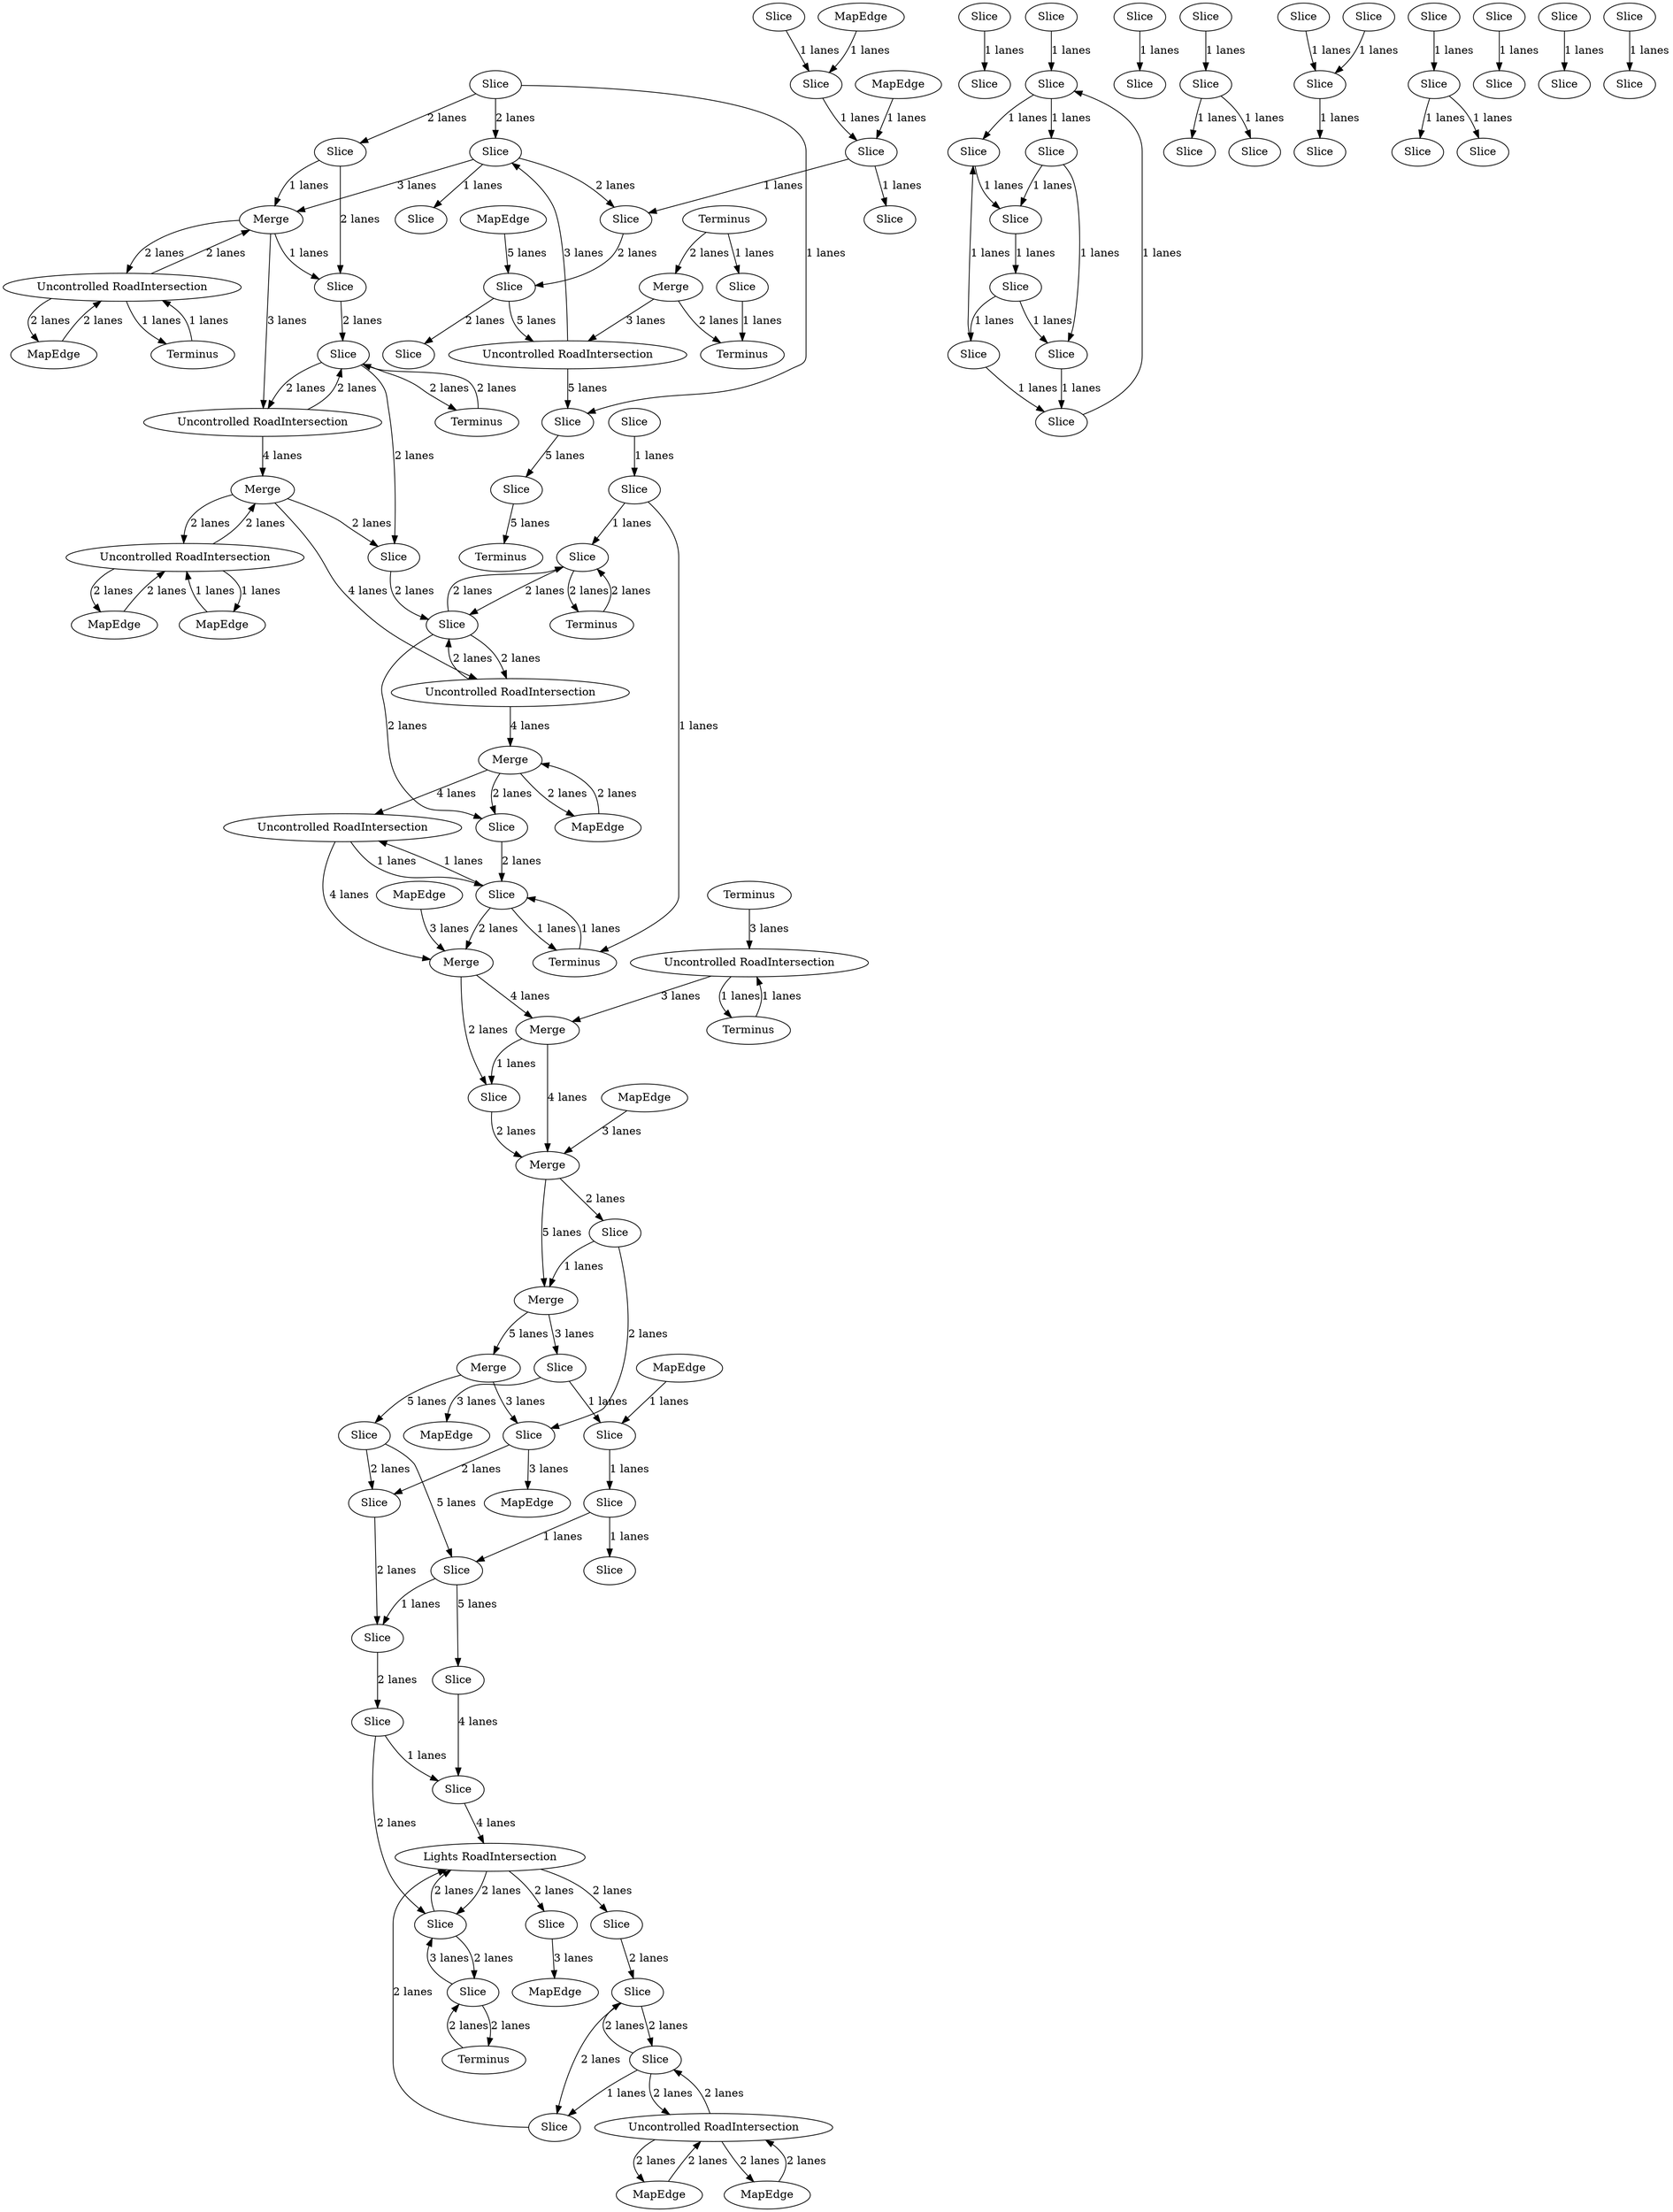 digraph {
    0 [ label = "MapEdge" ]
    1 [ label = "Uncontrolled RoadIntersection" ]
    2 [ label = "Slice" ]
    3 [ label = "Slice" ]
    4 [ label = "Slice" ]
    5 [ label = "Slice" ]
    6 [ label = "Slice" ]
    7 [ label = "Slice" ]
    8 [ label = "Slice" ]
    9 [ label = "Slice" ]
    10 [ label = "Slice" ]
    11 [ label = "Slice" ]
    12 [ label = "Slice" ]
    13 [ label = "Slice" ]
    14 [ label = "Slice" ]
    15 [ label = "MapEdge" ]
    16 [ label = "Slice" ]
    17 [ label = "Slice" ]
    18 [ label = "Slice" ]
    19 [ label = "Lights RoadIntersection" ]
    20 [ label = "Slice" ]
    21 [ label = "Slice" ]
    22 [ label = "Slice" ]
    23 [ label = "Slice" ]
    24 [ label = "Slice" ]
    25 [ label = "Slice" ]
    26 [ label = "Slice" ]
    27 [ label = "Slice" ]
    28 [ label = "Slice" ]
    29 [ label = "Slice" ]
    30 [ label = "Slice" ]
    31 [ label = "Slice" ]
    32 [ label = "Slice" ]
    33 [ label = "Slice" ]
    34 [ label = "Slice" ]
    35 [ label = "Slice" ]
    36 [ label = "Slice" ]
    37 [ label = "Slice" ]
    38 [ label = "Slice" ]
    39 [ label = "Slice" ]
    40 [ label = "Slice" ]
    41 [ label = "Slice" ]
    42 [ label = "Slice" ]
    43 [ label = "Slice" ]
    44 [ label = "Terminus" ]
    45 [ label = "Slice" ]
    46 [ label = "Slice" ]
    47 [ label = "Merge" ]
    48 [ label = "Slice" ]
    49 [ label = "Slice" ]
    50 [ label = "MapEdge" ]
    51 [ label = "Merge" ]
    52 [ label = "Slice" ]
    53 [ label = "Merge" ]
    54 [ label = "Terminus" ]
    55 [ label = "Uncontrolled RoadIntersection" ]
    56 [ label = "Merge" ]
    57 [ label = "Slice" ]
    58 [ label = "MapEdge" ]
    59 [ label = "Merge" ]
    60 [ label = "Slice" ]
    61 [ label = "Slice" ]
    62 [ label = "Terminus" ]
    63 [ label = "Uncontrolled RoadIntersection" ]
    64 [ label = "Slice" ]
    65 [ label = "Merge" ]
    66 [ label = "Slice" ]
    67 [ label = "Slice" ]
    68 [ label = "Slice" ]
    69 [ label = "Terminus" ]
    70 [ label = "MapEdge" ]
    71 [ label = "Terminus" ]
    72 [ label = "MapEdge" ]
    73 [ label = "Uncontrolled RoadIntersection" ]
    74 [ label = "Slice" ]
    75 [ label = "Uncontrolled RoadIntersection" ]
    76 [ label = "MapEdge" ]
    77 [ label = "Merge" ]
    78 [ label = "Slice" ]
    79 [ label = "Slice" ]
    80 [ label = "Slice" ]
    81 [ label = "Slice" ]
    82 [ label = "MapEdge" ]
    83 [ label = "Uncontrolled RoadIntersection" ]
    84 [ label = "Slice" ]
    85 [ label = "Uncontrolled RoadIntersection" ]
    86 [ label = "Merge" ]
    87 [ label = "Slice" ]
    88 [ label = "Slice" ]
    89 [ label = "Terminus" ]
    90 [ label = "Terminus" ]
    91 [ label = "Slice" ]
    92 [ label = "Slice" ]
    93 [ label = "Slice" ]
    94 [ label = "Slice" ]
    95 [ label = "Slice" ]
    96 [ label = "Slice" ]
    97 [ label = "Slice" ]
    98 [ label = "Uncontrolled RoadIntersection" ]
    99 [ label = "Slice" ]
    100 [ label = "Slice" ]
    101 [ label = "Terminus" ]
    102 [ label = "Slice" ]
    103 [ label = "Merge" ]
    104 [ label = "Slice" ]
    105 [ label = "Slice" ]
    106 [ label = "Slice" ]
    107 [ label = "Slice" ]
    108 [ label = "Slice" ]
    109 [ label = "Terminus" ]
    110 [ label = "Terminus" ]
    111 [ label = "MapEdge" ]
    112 [ label = "MapEdge" ]
    113 [ label = "MapEdge" ]
    114 [ label = "MapEdge" ]
    115 [ label = "MapEdge" ]
    116 [ label = "MapEdge" ]
    117 [ label = "MapEdge" ]
    52 -> 51 [ label = "1 lanes" ]
    58 -> 65 [ label = "2 lanes" ]
    65 -> 58 [ label = "2 lanes" ]
    70 -> 75 [ label = "2 lanes" ]
    75 -> 70 [ label = "2 lanes" ]
    75 -> 77 [ label = "2 lanes" ]
    77 -> 75 [ label = "2 lanes" ]
    82 -> 85 [ label = "2 lanes" ]
    85 -> 82 [ label = "2 lanes" ]
    85 -> 86 [ label = "2 lanes" ]
    86 -> 85 [ label = "2 lanes" ]
    83 -> 84 [ label = "2 lanes" ]
    84 -> 83 [ label = "2 lanes" ]
    72 -> 59 [ label = "3 lanes" ]
    15 -> 40 [ label = "1 lanes" ]
    40 -> 41 [ label = "1 lanes" ]
    41 -> 42 [ label = "1 lanes" ]
    42 -> 43 [ label = "1 lanes" ]
    73 -> 74 [ label = "2 lanes" ]
    74 -> 73 [ label = "2 lanes" ]
    74 -> 79 [ label = "2 lanes" ]
    79 -> 74 [ label = "2 lanes" ]
    79 -> 71 [ label = "2 lanes" ]
    71 -> 79 [ label = "2 lanes" ]
    114 -> 53 [ label = "3 lanes" ]
    47 -> 48 [ label = "3 lanes" ]
    48 -> 115 [ label = "3 lanes" ]
    49 -> 40 [ label = "1 lanes" ]
    63 -> 64 [ label = "1 lanes" ]
    64 -> 63 [ label = "1 lanes" ]
    64 -> 69 [ label = "1 lanes" ]
    69 -> 64 [ label = "1 lanes" ]
    98 -> 96 [ label = "5 lanes" ]
    111 -> 100 [ label = "5 lanes" ]
    75 -> 76 [ label = "1 lanes" ]
    76 -> 75 [ label = "1 lanes" ]
    41 -> 6 [ label = "1 lanes" ]
    17 -> 26 [ label = "1 lanes" ]
    26 -> 32 [ label = "1 lanes" ]
    32 -> 23 [ label = "1 lanes" ]
    23 -> 17 [ label = "1 lanes" ]
    3 -> 4 [ label = "2 lanes" ]
    19 -> 10 [ label = "2 lanes" ]
    39 -> 34 [ label = "4 lanes" ]
    94 -> 86 [ label = "3 lanes" ]
    86 -> 83 [ label = "3 lanes" ]
    97 -> 101 [ label = "5 lanes" ]
    51 -> 47 [ label = "5 lanes" ]
    47 -> 45 [ label = "5 lanes" ]
    45 -> 42 [ label = "5 lanes" ]
    42 -> 39 [ label = "5 lanes" ]
    54 -> 55 [ label = "3 lanes" ]
    55 -> 56 [ label = "3 lanes" ]
    113 -> 1 [ label = "2 lanes" ]
    1 -> 113 [ label = "2 lanes" ]
    1 -> 2 [ label = "2 lanes" ]
    2 -> 1 [ label = "2 lanes" ]
    36 -> 19 [ label = "2 lanes" ]
    19 -> 36 [ label = "2 lanes" ]
    33 -> 31 [ label = "1 lanes" ]
    35 -> 33 [ label = "1 lanes" ]
    33 -> 30 [ label = "1 lanes" ]
    27 -> 16 [ label = "1 lanes" ]
    16 -> 13 [ label = "1 lanes" ]
    112 -> 1 [ label = "2 lanes" ]
    1 -> 112 [ label = "2 lanes" ]
    5 -> 7 [ label = "1 lanes" ]
    63 -> 59 [ label = "4 lanes" ]
    59 -> 56 [ label = "4 lanes" ]
    84 -> 78 [ label = "2 lanes" ]
    37 -> 34 [ label = "1 lanes" ]
    44 -> 38 [ label = "2 lanes" ]
    38 -> 44 [ label = "2 lanes" ]
    103 -> 98 [ label = "3 lanes" ]
    103 -> 110 [ label = "2 lanes" ]
    109 -> 103 [ label = "2 lanes" ]
    98 -> 94 [ label = "3 lanes" ]
    95 -> 88 [ label = "2 lanes" ]
    88 -> 87 [ label = "2 lanes" ]
    87 -> 84 [ label = "2 lanes" ]
    95 -> 96 [ label = "1 lanes" ]
    17 -> 22 [ label = "1 lanes" ]
    8 -> 17 [ label = "1 lanes" ]
    22 -> 25 [ label = "1 lanes" ]
    25 -> 28 [ label = "1 lanes" ]
    28 -> 24 [ label = "1 lanes" ]
    24 -> 22 [ label = "1 lanes" ]
    51 -> 49 [ label = "3 lanes" ]
    49 -> 50 [ label = "3 lanes" ]
    78 -> 74 [ label = "2 lanes" ]
    74 -> 68 [ label = "2 lanes" ]
    68 -> 64 [ label = "2 lanes" ]
    64 -> 59 [ label = "2 lanes" ]
    59 -> 57 [ label = "2 lanes" ]
    57 -> 53 [ label = "2 lanes" ]
    53 -> 52 [ label = "2 lanes" ]
    52 -> 48 [ label = "2 lanes" ]
    48 -> 46 [ label = "2 lanes" ]
    46 -> 43 [ label = "2 lanes" ]
    43 -> 37 [ label = "2 lanes" ]
    37 -> 36 [ label = "2 lanes" ]
    88 -> 86 [ label = "1 lanes" ]
    65 -> 68 [ label = "2 lanes" ]
    56 -> 57 [ label = "1 lanes" ]
    77 -> 78 [ label = "2 lanes" ]
    84 -> 89 [ label = "2 lanes" ]
    89 -> 84 [ label = "2 lanes" ]
    100 -> 107 [ label = "2 lanes" ]
    106 -> 105 [ label = "1 lanes" ]
    105 -> 104 [ label = "1 lanes" ]
    104 -> 102 [ label = "1 lanes" ]
    99 -> 100 [ label = "2 lanes" ]
    19 -> 12 [ label = "2 lanes" ]
    116 -> 104 [ label = "1 lanes" ]
    104 -> 99 [ label = "1 lanes" ]
    2 -> 4 [ label = "1 lanes" ]
    14 -> 21 [ label = "1 lanes" ]
    21 -> 29 [ label = "1 lanes" ]
    38 -> 36 [ label = "3 lanes" ]
    36 -> 38 [ label = "2 lanes" ]
    12 -> 3 [ label = "2 lanes" ]
    2 -> 3 [ label = "2 lanes" ]
    3 -> 2 [ label = "2 lanes" ]
    4 -> 19 [ label = "2 lanes" ]
    10 -> 0 [ label = "3 lanes" ]
    34 -> 19 [ label = "4 lanes" ]
    16 -> 18 [ label = "1 lanes" ]
    20 -> 21 [ label = "1 lanes" ]
    55 -> 62 [ label = "1 lanes" ]
    62 -> 55 [ label = "1 lanes" ]
    94 -> 99 [ label = "2 lanes" ]
    95 -> 94 [ label = "2 lanes" ]
    93 -> 91 [ label = "1 lanes" ]
    94 -> 92 [ label = "1 lanes" ]
    100 -> 98 [ label = "5 lanes" ]
    86 -> 87 [ label = "1 lanes" ]
    80 -> 81 [ label = "1 lanes" ]
    108 -> 110 [ label = "1 lanes" ]
    96 -> 97 [ label = "5 lanes" ]
    85 -> 90 [ label = "1 lanes" ]
    90 -> 85 [ label = "1 lanes" ]
    45 -> 46 [ label = "2 lanes" ]
    117 -> 105 [ label = "1 lanes" ]
    61 -> 60 [ label = "1 lanes" ]
    11 -> 9 [ label = "1 lanes" ]
    109 -> 108 [ label = "1 lanes" ]
    67 -> 66 [ label = "1 lanes" ]
    66 -> 69 [ label = "1 lanes" ]
    66 -> 79 [ label = "1 lanes" ]
    28 -> 32 [ label = "1 lanes" ]
    24 -> 23 [ label = "1 lanes" ]
    26 -> 25 [ label = "1 lanes" ]
    53 -> 51 [ label = "5 lanes" ]
    56 -> 53 [ label = "4 lanes" ]
    73 -> 65 [ label = "4 lanes" ]
    77 -> 73 [ label = "4 lanes" ]
    83 -> 77 [ label = "4 lanes" ]
    65 -> 63 [ label = "4 lanes" ]
}
